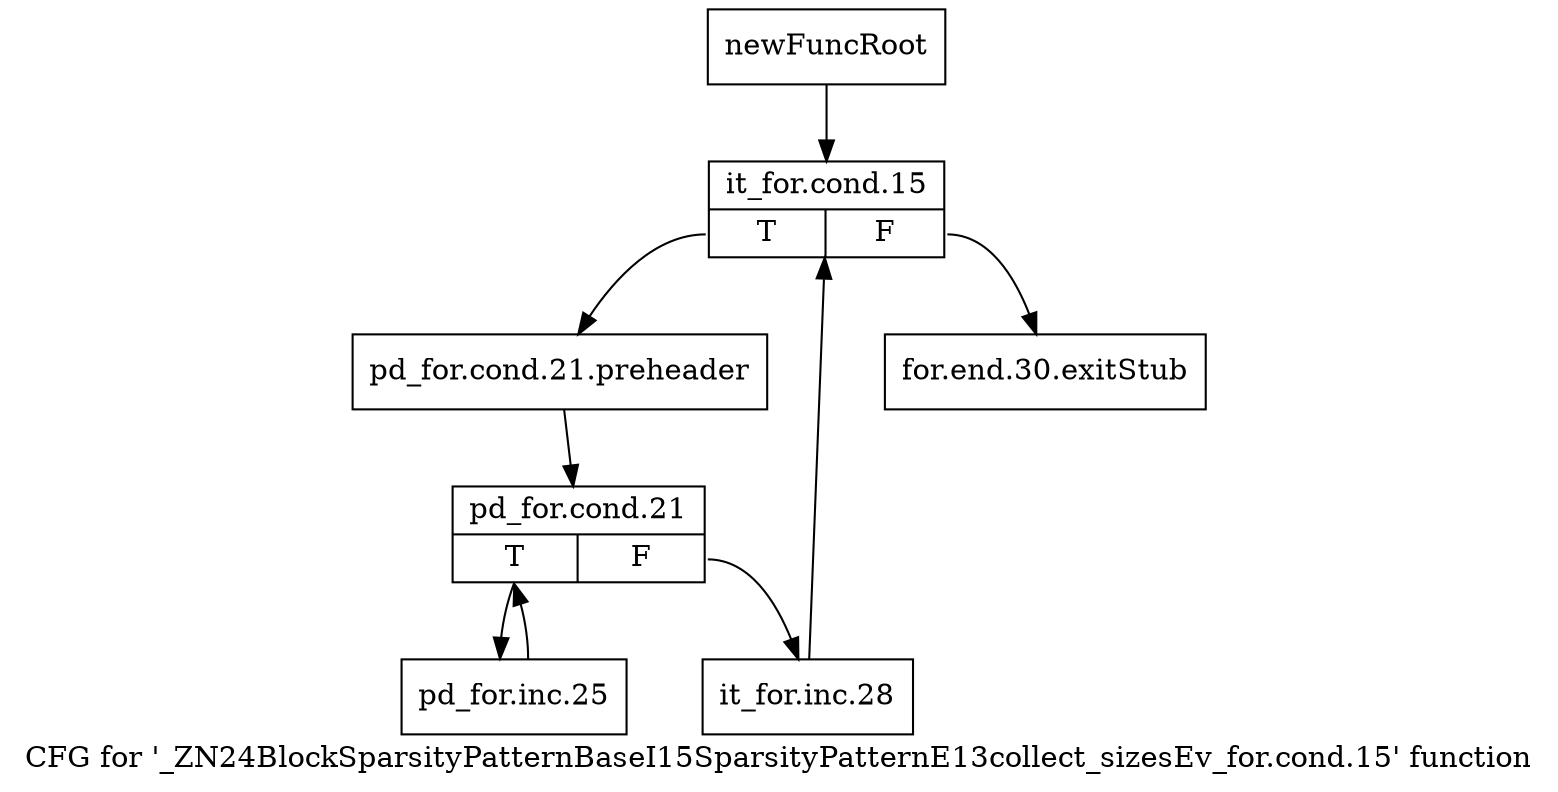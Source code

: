 digraph "CFG for '_ZN24BlockSparsityPatternBaseI15SparsityPatternE13collect_sizesEv_for.cond.15' function" {
	label="CFG for '_ZN24BlockSparsityPatternBaseI15SparsityPatternE13collect_sizesEv_for.cond.15' function";

	Node0x8b2cab0 [shape=record,label="{newFuncRoot}"];
	Node0x8b2cab0 -> Node0x8b2cf20;
	Node0x8b2ced0 [shape=record,label="{for.end.30.exitStub}"];
	Node0x8b2cf20 [shape=record,label="{it_for.cond.15|{<s0>T|<s1>F}}"];
	Node0x8b2cf20:s0 -> Node0x8b2cf70;
	Node0x8b2cf20:s1 -> Node0x8b2ced0;
	Node0x8b2cf70 [shape=record,label="{pd_for.cond.21.preheader}"];
	Node0x8b2cf70 -> Node0x8b2cfc0;
	Node0x8b2cfc0 [shape=record,label="{pd_for.cond.21|{<s0>T|<s1>F}}"];
	Node0x8b2cfc0:s0 -> Node0x8b2d060;
	Node0x8b2cfc0:s1 -> Node0x8b2d010;
	Node0x8b2d010 [shape=record,label="{it_for.inc.28}"];
	Node0x8b2d010 -> Node0x8b2cf20;
	Node0x8b2d060 [shape=record,label="{pd_for.inc.25}"];
	Node0x8b2d060 -> Node0x8b2cfc0;
}
